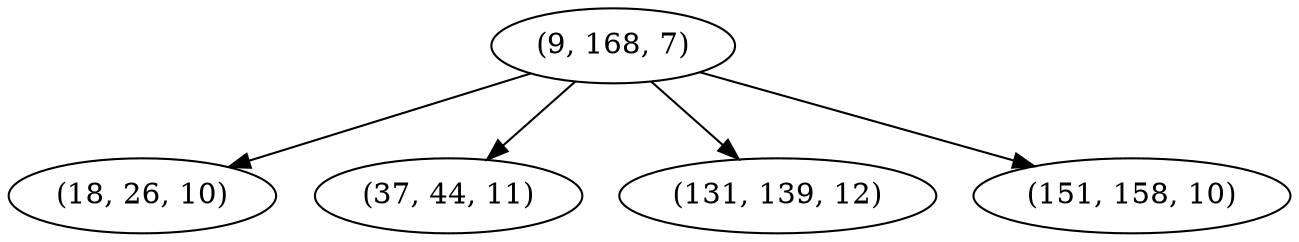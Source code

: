 digraph tree {
    "(9, 168, 7)";
    "(18, 26, 10)";
    "(37, 44, 11)";
    "(131, 139, 12)";
    "(151, 158, 10)";
    "(9, 168, 7)" -> "(18, 26, 10)";
    "(9, 168, 7)" -> "(37, 44, 11)";
    "(9, 168, 7)" -> "(131, 139, 12)";
    "(9, 168, 7)" -> "(151, 158, 10)";
}

